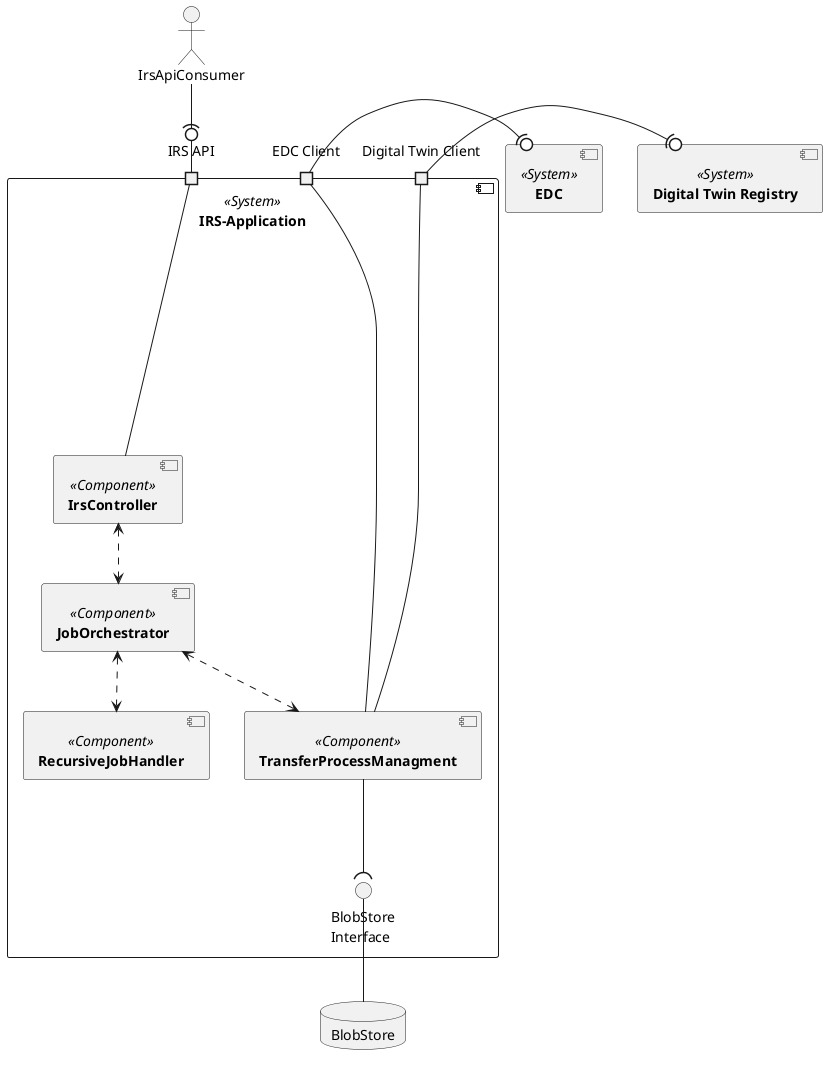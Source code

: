 @startuml
skinparam monochrome true
skinparam shadowing false

 component [**IRS-Application**] <<System>> as IRS {
    component [**RecursiveJobHandler**] <<Component>> as RecursiveJobHandler
    component [**IrsController**] <<Component>> as IrsController
    component [**JobOrchestrator**] <<Component>> as JobOrchestrator
    component [**TransferProcessManagment**] <<Component>> as TransferProcessManagement


    'component [**AASClient**] <<Subsystem>> as AASClient
    'component [**AASFacade**] <<Subsystem>> as AASFacade
    'component [**SubmodelClient**] <<Subsystem>> as SubmodelClient
    'component [**SubmodelFacade**] <<Subsystem>> as SubmodelFacade ' --> Level2 View

    port "IRS API" as API_PORT
    port "Digital Twin Client" as AAS_PORT
    port "EDC Client" as EDC_PORT

    () "BlobStore\nInterface" as StoreInterface


    IrsController <..> JobOrchestrator
    JobOrchestrator <..> TransferProcessManagement
    JobOrchestrator <..> RecursiveJobHandler
    TransferProcessManagement --( StoreInterface


}
component [**Digital Twin Registry**] <<System>> as DTR
component [**EDC**] <<System>> as EDC
actor IrsApiConsumer
IrsController -up- API_PORT
IrsApiConsumer -(0- API_PORT


TransferProcessManagement --- AAS_PORT
TransferProcessManagement --- EDC_PORT
AAS_PORT -(0 DTR
EDC_PORT -(0 EDC

database "BlobStore" as BlobStore
StoreInterface -down- BlobStore

@enduml